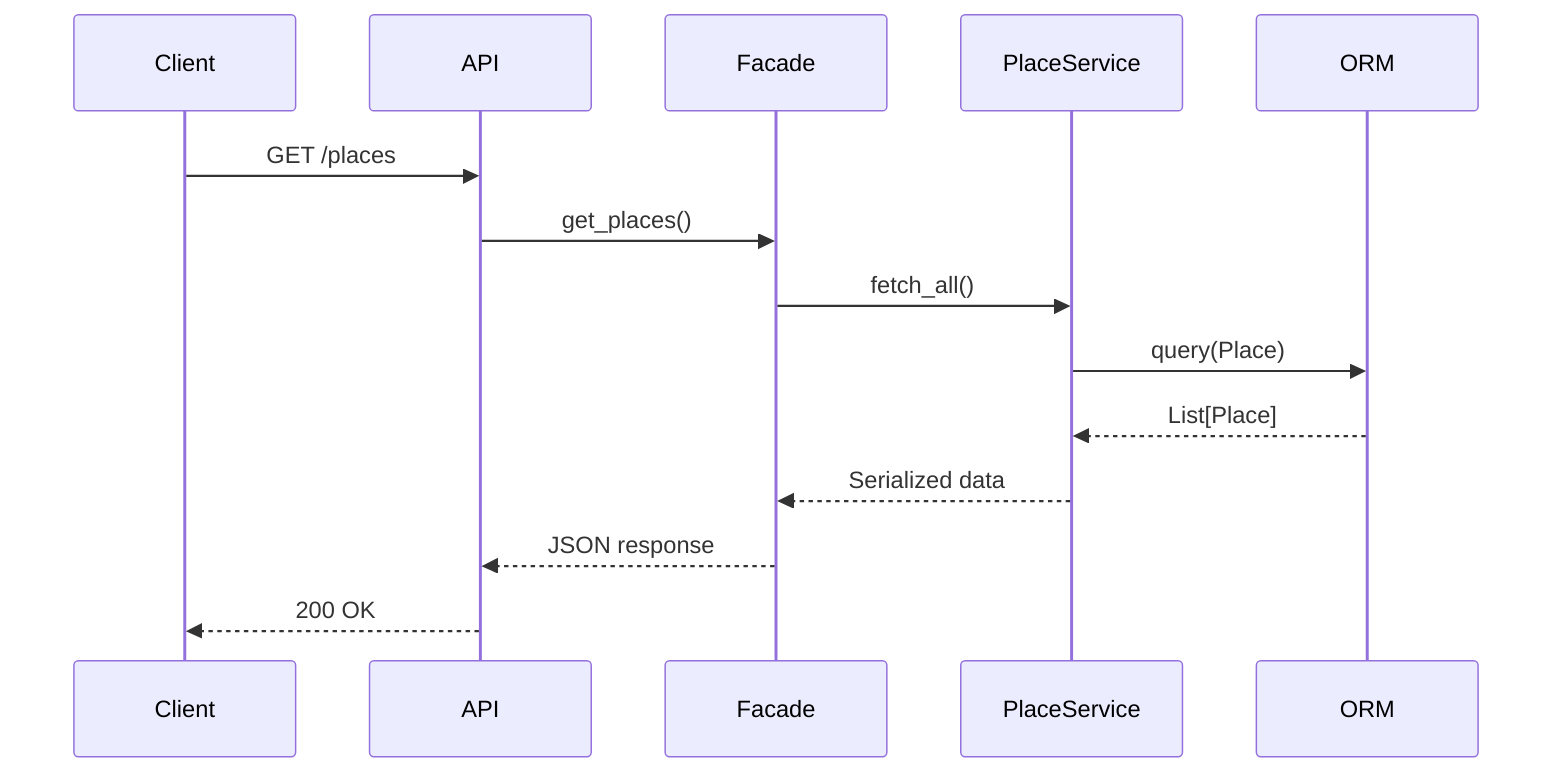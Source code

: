 sequenceDiagram
    participant Client
    participant API
    participant Facade
    participant PlaceService
    participant ORM

    Client->>API: GET /places
    API->>Facade: get_places()
    Facade->>PlaceService: fetch_all()
    PlaceService->>ORM: query(Place)
    ORM-->>PlaceService: List[Place]
    PlaceService-->>Facade: Serialized data
    Facade-->>API: JSON response
    API-->>Client: 200 OK